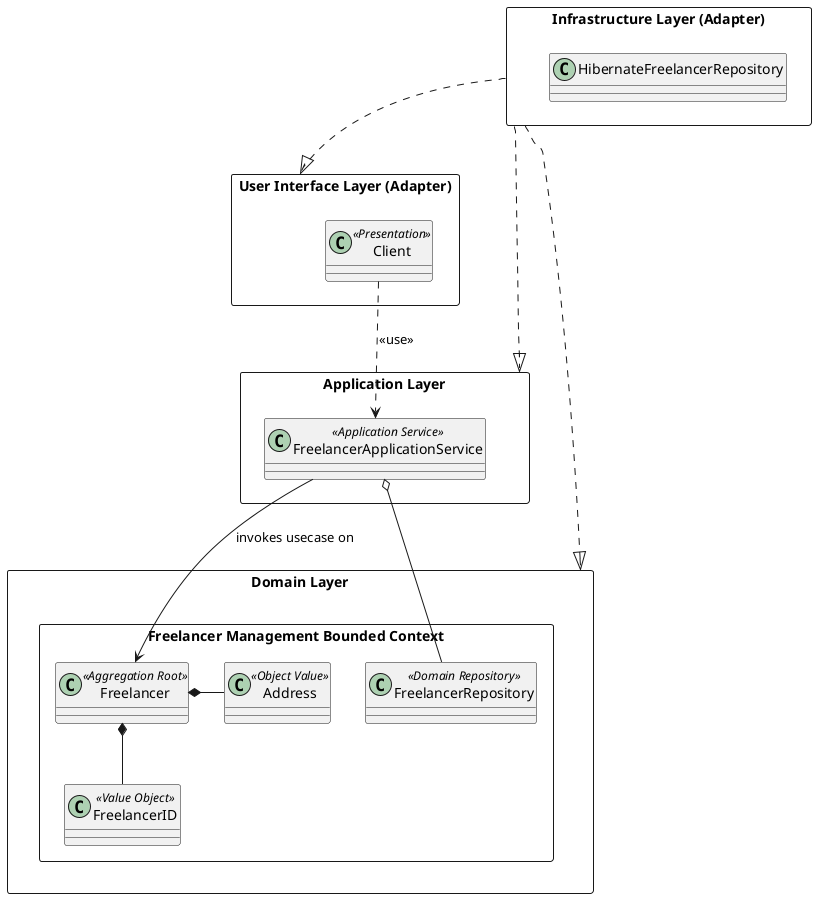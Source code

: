 @startuml

package "User Interface Layer (Adapter)" as interfaceLayer <<Rectangle>> {
	class Client <<Presentation>> {
	}
}

package "Application Layer" as applicationLayer <<Rectangle>> {
  class FreelancerApplicationService <<Application Service>> {
  }
}

package "Domain Layer" as domainLayer <<Rectangle>> {
	package "Freelancer Management Bounded Context" <<Rectangle>> {
		class Address <<Object Value>> {
		}

		class FreelancerID <<Value Object>> {
	    }

		class Freelancer <<Aggregation Root>> {
		}

		class FreelancerRepository <<Domain Repository>> {
		}
	}
}

package "Infrastructure Layer (Adapter)" as infrastructureLayer <<Rectangle>> {
	class HibernateFreelancerRepository {
	}
}


Client .d.> FreelancerApplicationService : <<use>>
FreelancerApplicationService -d-> Freelancer : invokes usecase on
Freelancer *-l- Address
Freelancer *-d- FreelancerID
FreelancerApplicationService o-d- FreelancerRepository

infrastructureLayer ..|> domainLayer
infrastructureLayer ..|> applicationLayer
infrastructureLayer ..|> interfaceLayer
@enduml